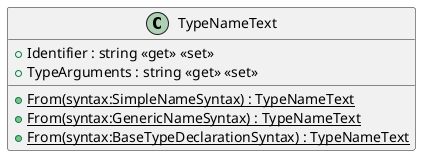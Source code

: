 @startuml
class TypeNameText {
    + Identifier : string <<get>> <<set>>
    + TypeArguments : string <<get>> <<set>>
    + {static} From(syntax:SimpleNameSyntax) : TypeNameText
    + {static} From(syntax:GenericNameSyntax) : TypeNameText
    + {static} From(syntax:BaseTypeDeclarationSyntax) : TypeNameText
}
@enduml
